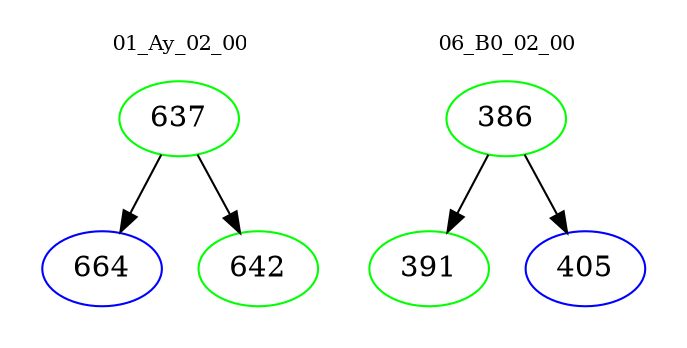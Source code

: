 digraph{
subgraph cluster_0 {
color = white
label = "01_Ay_02_00";
fontsize=10;
T0_637 [label="637", color="green"]
T0_637 -> T0_664 [color="black"]
T0_664 [label="664", color="blue"]
T0_637 -> T0_642 [color="black"]
T0_642 [label="642", color="green"]
}
subgraph cluster_1 {
color = white
label = "06_B0_02_00";
fontsize=10;
T1_386 [label="386", color="green"]
T1_386 -> T1_391 [color="black"]
T1_391 [label="391", color="green"]
T1_386 -> T1_405 [color="black"]
T1_405 [label="405", color="blue"]
}
}
